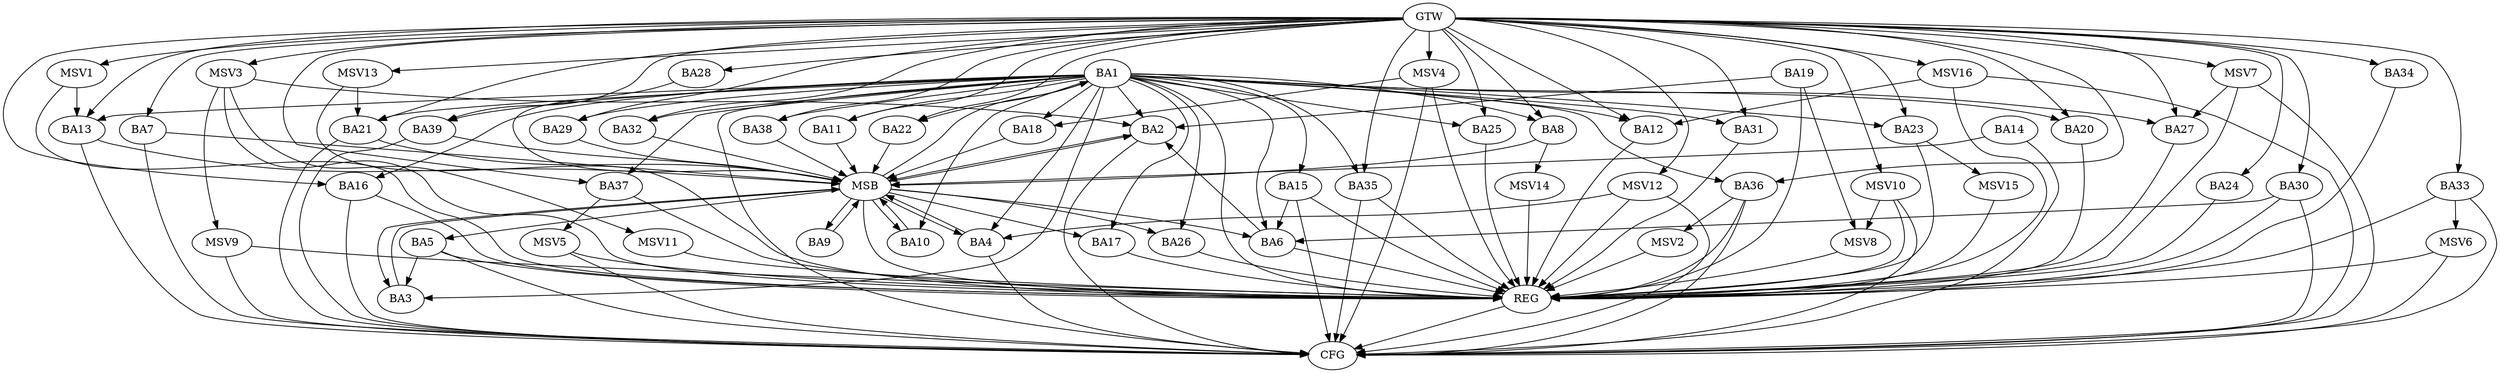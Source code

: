strict digraph G {
  BA1 [ label="BA1" ];
  BA2 [ label="BA2" ];
  BA3 [ label="BA3" ];
  BA4 [ label="BA4" ];
  BA5 [ label="BA5" ];
  BA6 [ label="BA6" ];
  BA7 [ label="BA7" ];
  BA8 [ label="BA8" ];
  BA9 [ label="BA9" ];
  BA10 [ label="BA10" ];
  BA11 [ label="BA11" ];
  BA12 [ label="BA12" ];
  BA13 [ label="BA13" ];
  BA14 [ label="BA14" ];
  BA15 [ label="BA15" ];
  BA16 [ label="BA16" ];
  BA17 [ label="BA17" ];
  BA18 [ label="BA18" ];
  BA19 [ label="BA19" ];
  BA20 [ label="BA20" ];
  BA21 [ label="BA21" ];
  BA22 [ label="BA22" ];
  BA23 [ label="BA23" ];
  BA24 [ label="BA24" ];
  BA25 [ label="BA25" ];
  BA26 [ label="BA26" ];
  BA27 [ label="BA27" ];
  BA28 [ label="BA28" ];
  BA29 [ label="BA29" ];
  BA30 [ label="BA30" ];
  BA31 [ label="BA31" ];
  BA32 [ label="BA32" ];
  BA33 [ label="BA33" ];
  BA34 [ label="BA34" ];
  BA35 [ label="BA35" ];
  BA36 [ label="BA36" ];
  BA37 [ label="BA37" ];
  BA38 [ label="BA38" ];
  BA39 [ label="BA39" ];
  GTW [ label="GTW" ];
  REG [ label="REG" ];
  MSB [ label="MSB" ];
  CFG [ label="CFG" ];
  MSV1 [ label="MSV1" ];
  MSV2 [ label="MSV2" ];
  MSV3 [ label="MSV3" ];
  MSV4 [ label="MSV4" ];
  MSV5 [ label="MSV5" ];
  MSV6 [ label="MSV6" ];
  MSV7 [ label="MSV7" ];
  MSV8 [ label="MSV8" ];
  MSV9 [ label="MSV9" ];
  MSV10 [ label="MSV10" ];
  MSV11 [ label="MSV11" ];
  MSV12 [ label="MSV12" ];
  MSV13 [ label="MSV13" ];
  MSV14 [ label="MSV14" ];
  MSV15 [ label="MSV15" ];
  MSV16 [ label="MSV16" ];
  BA1 -> BA2;
  BA5 -> BA3;
  BA6 -> BA2;
  BA15 -> BA6;
  BA19 -> BA2;
  BA30 -> BA6;
  GTW -> BA7;
  GTW -> BA8;
  GTW -> BA11;
  GTW -> BA12;
  GTW -> BA13;
  GTW -> BA16;
  GTW -> BA20;
  GTW -> BA21;
  GTW -> BA22;
  GTW -> BA23;
  GTW -> BA24;
  GTW -> BA25;
  GTW -> BA27;
  GTW -> BA28;
  GTW -> BA29;
  GTW -> BA30;
  GTW -> BA31;
  GTW -> BA32;
  GTW -> BA33;
  GTW -> BA34;
  GTW -> BA35;
  GTW -> BA36;
  GTW -> BA37;
  GTW -> BA38;
  GTW -> BA39;
  BA1 -> REG;
  BA5 -> REG;
  BA6 -> REG;
  BA12 -> REG;
  BA15 -> REG;
  BA16 -> REG;
  BA17 -> REG;
  BA19 -> REG;
  BA20 -> REG;
  BA23 -> REG;
  BA24 -> REG;
  BA25 -> REG;
  BA26 -> REG;
  BA27 -> REG;
  BA30 -> REG;
  BA31 -> REG;
  BA33 -> REG;
  BA34 -> REG;
  BA35 -> REG;
  BA36 -> REG;
  BA37 -> REG;
  BA2 -> MSB;
  MSB -> BA1;
  MSB -> REG;
  BA3 -> MSB;
  MSB -> BA2;
  BA4 -> MSB;
  MSB -> BA3;
  BA7 -> MSB;
  MSB -> BA4;
  BA8 -> MSB;
  MSB -> BA5;
  BA9 -> MSB;
  BA10 -> MSB;
  MSB -> BA6;
  BA11 -> MSB;
  BA13 -> MSB;
  BA14 -> MSB;
  MSB -> BA10;
  BA18 -> MSB;
  MSB -> BA17;
  BA21 -> MSB;
  BA22 -> MSB;
  MSB -> BA9;
  BA28 -> MSB;
  BA29 -> MSB;
  BA32 -> MSB;
  BA38 -> MSB;
  BA39 -> MSB;
  MSB -> BA26;
  BA36 -> CFG;
  BA16 -> CFG;
  BA35 -> CFG;
  BA4 -> CFG;
  BA13 -> CFG;
  BA33 -> CFG;
  BA21 -> CFG;
  BA39 -> CFG;
  BA14 -> CFG;
  BA2 -> CFG;
  BA15 -> CFG;
  BA30 -> CFG;
  BA7 -> CFG;
  BA5 -> CFG;
  BA1 -> CFG;
  REG -> CFG;
  BA1 -> BA32;
  BA1 -> BA20;
  BA1 -> BA23;
  BA1 -> BA3;
  BA1 -> BA25;
  BA1 -> BA11;
  BA1 -> BA39;
  BA1 -> BA15;
  BA1 -> BA12;
  BA1 -> BA26;
  BA1 -> BA18;
  BA1 -> BA37;
  BA1 -> BA6;
  BA1 -> BA13;
  BA1 -> BA35;
  BA1 -> BA29;
  BA1 -> BA22;
  BA1 -> BA36;
  BA1 -> BA27;
  BA1 -> BA38;
  BA1 -> BA21;
  BA1 -> BA17;
  BA1 -> BA4;
  BA1 -> BA31;
  BA1 -> BA16;
  BA1 -> BA10;
  BA1 -> BA8;
  MSV1 -> BA13;
  GTW -> MSV1;
  MSV1 -> REG;
  BA36 -> MSV2;
  MSV2 -> REG;
  MSV3 -> BA2;
  GTW -> MSV3;
  MSV3 -> REG;
  MSV4 -> BA18;
  GTW -> MSV4;
  MSV4 -> REG;
  MSV4 -> CFG;
  BA37 -> MSV5;
  MSV5 -> REG;
  MSV5 -> CFG;
  BA33 -> MSV6;
  MSV6 -> REG;
  MSV6 -> CFG;
  MSV7 -> BA27;
  GTW -> MSV7;
  MSV7 -> REG;
  MSV7 -> CFG;
  BA19 -> MSV8;
  MSV8 -> REG;
  MSV3 -> MSV9;
  MSV9 -> REG;
  MSV9 -> CFG;
  MSV10 -> MSV8;
  GTW -> MSV10;
  MSV10 -> REG;
  MSV10 -> CFG;
  MSV3 -> MSV11;
  MSV11 -> REG;
  MSV12 -> BA4;
  GTW -> MSV12;
  MSV12 -> REG;
  MSV12 -> CFG;
  MSV13 -> BA21;
  GTW -> MSV13;
  MSV13 -> REG;
  BA8 -> MSV14;
  MSV14 -> REG;
  BA23 -> MSV15;
  MSV15 -> REG;
  MSV16 -> BA12;
  GTW -> MSV16;
  MSV16 -> REG;
  MSV16 -> CFG;
}
